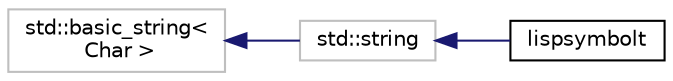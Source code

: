 digraph "Graphical Class Hierarchy"
{
 // LATEX_PDF_SIZE
  bgcolor="transparent";
  edge [fontname="Helvetica",fontsize="10",labelfontname="Helvetica",labelfontsize="10"];
  node [fontname="Helvetica",fontsize="10",shape=record];
  rankdir="LR";
  Node1627 [label="std::basic_string\<\l Char \>",height=0.2,width=0.4,color="grey75",tooltip="STL class."];
  Node1627 -> Node1628 [dir="back",color="midnightblue",fontsize="10",style="solid",fontname="Helvetica"];
  Node1628 [label="std::string",height=0.2,width=0.4,color="grey75",tooltip="STL class."];
  Node1628 -> Node0 [dir="back",color="midnightblue",fontsize="10",style="solid",fontname="Helvetica"];
  Node0 [label="lispsymbolt",height=0.2,width=0.4,color="black",URL="$classlispsymbolt.html",tooltip=" "];
}
